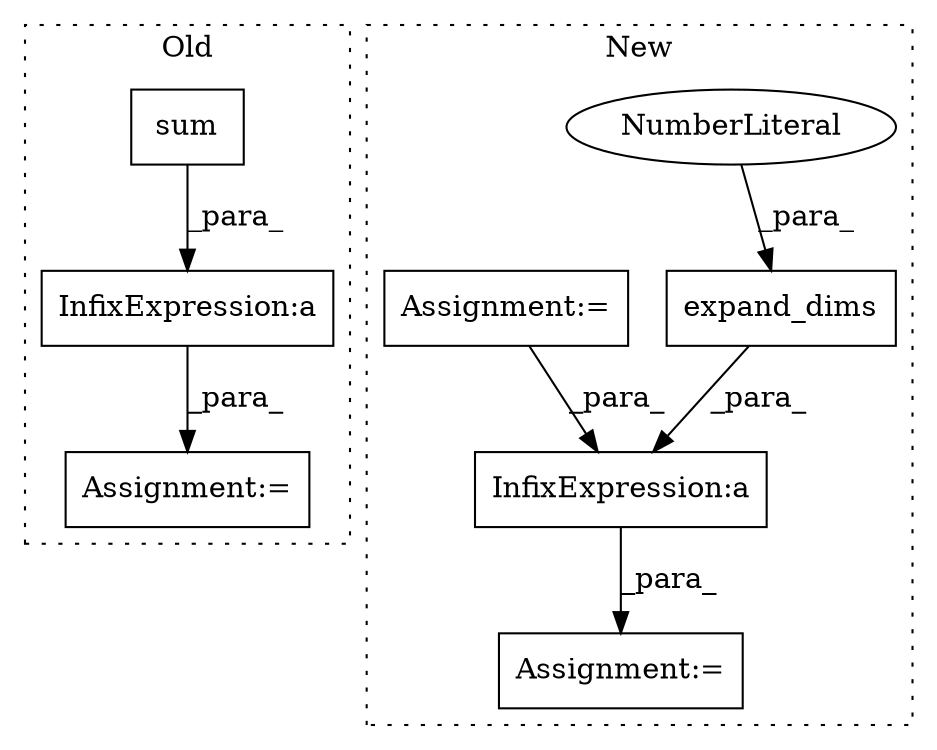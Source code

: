 digraph G {
subgraph cluster0 {
1 [label="sum" a="32" s="2832,2837" l="4,1" shape="box"];
5 [label="Assignment:=" a="7" s="2739" l="1" shape="box"];
7 [label="InfixExpression:a" a="27" s="2838" l="3" shape="box"];
label = "Old";
style="dotted";
}
subgraph cluster1 {
2 [label="expand_dims" a="32" s="2797,2825" l="12,1" shape="box"];
3 [label="NumberLiteral" a="34" s="2824" l="1" shape="ellipse"];
4 [label="Assignment:=" a="7" s="3147" l="1" shape="box"];
6 [label="InfixExpression:a" a="27" s="3215" l="3" shape="box"];
8 [label="Assignment:=" a="7" s="3116" l="1" shape="box"];
label = "New";
style="dotted";
}
1 -> 7 [label="_para_"];
2 -> 6 [label="_para_"];
3 -> 2 [label="_para_"];
6 -> 4 [label="_para_"];
7 -> 5 [label="_para_"];
8 -> 6 [label="_para_"];
}